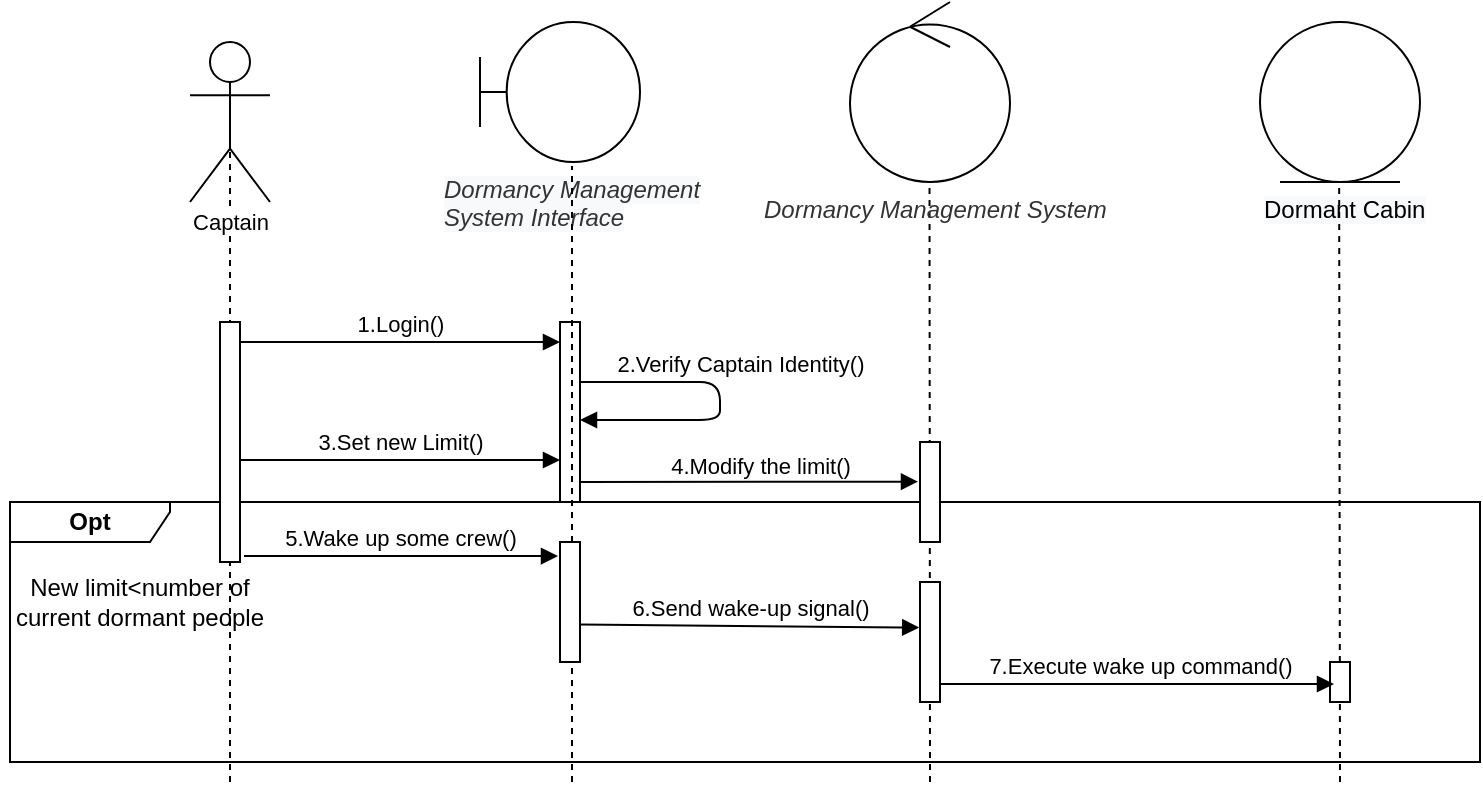 <mxfile version="14.6.13" type="github">
  <diagram id="QwhQ0wD6SPOJ9gZdsYJc" name="Page-1">
    <mxGraphModel dx="1038" dy="585" grid="0" gridSize="10" guides="1" tooltips="1" connect="1" arrows="1" fold="1" page="1" pageScale="1" pageWidth="827" pageHeight="1169" math="0" shadow="0">
      <root>
        <mxCell id="0" />
        <mxCell id="1" parent="0" />
        <mxCell id="nxUDcpF-Gxnw0r5k9RCp-15" value="&lt;b&gt;Opt&lt;/b&gt;" style="shape=umlFrame;whiteSpace=wrap;html=1;width=80;height=20;" vertex="1" parent="1">
          <mxGeometry x="25" y="280" width="735" height="130" as="geometry" />
        </mxCell>
        <mxCell id="nxUDcpF-Gxnw0r5k9RCp-1" value="" style="shape=umlActor;verticalLabelPosition=bottom;verticalAlign=top;html=1;outlineConnect=0;" vertex="1" parent="1">
          <mxGeometry x="115" y="50" width="40" height="80" as="geometry" />
        </mxCell>
        <mxCell id="nxUDcpF-Gxnw0r5k9RCp-2" value="" style="endArrow=none;dashed=1;html=1;entryX=0.5;entryY=0.5;entryDx=0;entryDy=0;entryPerimeter=0;" edge="1" parent="1" target="nxUDcpF-Gxnw0r5k9RCp-1">
          <mxGeometry width="50" height="50" relative="1" as="geometry">
            <mxPoint x="135" y="420" as="sourcePoint" />
            <mxPoint x="170" y="150" as="targetPoint" />
            <Array as="points">
              <mxPoint x="135" y="340" />
            </Array>
          </mxGeometry>
        </mxCell>
        <mxCell id="nxUDcpF-Gxnw0r5k9RCp-54" value="Captain" style="edgeLabel;html=1;align=center;verticalAlign=middle;resizable=0;points=[];" vertex="1" connectable="0" parent="nxUDcpF-Gxnw0r5k9RCp-2">
          <mxGeometry x="0.845" y="4" relative="1" as="geometry">
            <mxPoint x="4" y="24" as="offset" />
          </mxGeometry>
        </mxCell>
        <mxCell id="nxUDcpF-Gxnw0r5k9RCp-3" value="" style="html=1;points=[];perimeter=orthogonalPerimeter;" vertex="1" parent="1">
          <mxGeometry x="130" y="190" width="10" height="120" as="geometry" />
        </mxCell>
        <mxCell id="nxUDcpF-Gxnw0r5k9RCp-5" value="" style="endArrow=none;dashed=1;html=1;startArrow=none;" edge="1" parent="1" source="nxUDcpF-Gxnw0r5k9RCp-18">
          <mxGeometry width="50" height="50" relative="1" as="geometry">
            <mxPoint x="304.76" y="450" as="sourcePoint" />
            <mxPoint x="305" y="50" as="targetPoint" />
          </mxGeometry>
        </mxCell>
        <mxCell id="nxUDcpF-Gxnw0r5k9RCp-6" value="" style="html=1;points=[];perimeter=orthogonalPerimeter;" vertex="1" parent="1">
          <mxGeometry x="300" y="190" width="10" height="90" as="geometry" />
        </mxCell>
        <mxCell id="nxUDcpF-Gxnw0r5k9RCp-7" value="1.Login()" style="html=1;verticalAlign=bottom;endArrow=block;" edge="1" parent="1" target="nxUDcpF-Gxnw0r5k9RCp-6">
          <mxGeometry width="80" relative="1" as="geometry">
            <mxPoint x="140" y="200" as="sourcePoint" />
            <mxPoint x="220" y="200" as="targetPoint" />
          </mxGeometry>
        </mxCell>
        <mxCell id="nxUDcpF-Gxnw0r5k9RCp-8" value="2.Verify Captain Identity()" style="html=1;verticalAlign=bottom;endArrow=block;" edge="1" parent="1" target="nxUDcpF-Gxnw0r5k9RCp-6">
          <mxGeometry x="-0.119" y="10" width="80" relative="1" as="geometry">
            <mxPoint x="310" y="220" as="sourcePoint" />
            <mxPoint x="390" y="200" as="targetPoint" />
            <Array as="points">
              <mxPoint x="380" y="220" />
              <mxPoint x="380" y="239" />
            </Array>
            <mxPoint as="offset" />
          </mxGeometry>
        </mxCell>
        <mxCell id="nxUDcpF-Gxnw0r5k9RCp-9" value="" style="ellipse;shape=umlControl;whiteSpace=wrap;html=1;" vertex="1" parent="1">
          <mxGeometry x="445" y="30" width="80" height="90" as="geometry" />
        </mxCell>
        <mxCell id="nxUDcpF-Gxnw0r5k9RCp-10" value="" style="endArrow=none;dashed=1;html=1;" edge="1" parent="1">
          <mxGeometry width="50" height="50" relative="1" as="geometry">
            <mxPoint x="485" y="420" as="sourcePoint" />
            <mxPoint x="484.76" y="120" as="targetPoint" />
          </mxGeometry>
        </mxCell>
        <mxCell id="nxUDcpF-Gxnw0r5k9RCp-11" value="" style="html=1;points=[];perimeter=orthogonalPerimeter;" vertex="1" parent="1">
          <mxGeometry x="480" y="250" width="10" height="50" as="geometry" />
        </mxCell>
        <mxCell id="nxUDcpF-Gxnw0r5k9RCp-12" value="3.Set new Limit()" style="html=1;verticalAlign=bottom;endArrow=block;" edge="1" parent="1">
          <mxGeometry width="80" relative="1" as="geometry">
            <mxPoint x="140" y="259" as="sourcePoint" />
            <mxPoint x="300" y="259" as="targetPoint" />
          </mxGeometry>
        </mxCell>
        <mxCell id="nxUDcpF-Gxnw0r5k9RCp-16" value="" style="ellipse;shape=umlEntity;whiteSpace=wrap;html=1;" vertex="1" parent="1">
          <mxGeometry x="650" y="40" width="80" height="80" as="geometry" />
        </mxCell>
        <mxCell id="nxUDcpF-Gxnw0r5k9RCp-17" value="" style="shape=umlBoundary;whiteSpace=wrap;html=1;" vertex="1" parent="1">
          <mxGeometry x="260" y="40" width="80" height="70" as="geometry" />
        </mxCell>
        <mxCell id="nxUDcpF-Gxnw0r5k9RCp-18" value="&lt;span style=&quot;color: rgb(51 , 51 , 51) ; font-family: &amp;#34;helvetica&amp;#34; ; font-size: 12px ; font-style: italic ; font-weight: 400 ; letter-spacing: normal ; text-align: center ; text-indent: 0px ; text-transform: none ; word-spacing: 0px ; background-color: rgb(248 , 249 , 250) ; display: inline ; float: none&quot;&gt;Dormancy Management System Interface&lt;/span&gt;" style="text;whiteSpace=wrap;html=1;" vertex="1" parent="1">
          <mxGeometry x="240" y="110" width="140" height="30" as="geometry" />
        </mxCell>
        <mxCell id="nxUDcpF-Gxnw0r5k9RCp-19" value="" style="endArrow=none;dashed=1;html=1;" edge="1" parent="1">
          <mxGeometry width="50" height="50" relative="1" as="geometry">
            <mxPoint x="306" y="420" as="sourcePoint" />
            <mxPoint x="306" y="112" as="targetPoint" />
          </mxGeometry>
        </mxCell>
        <mxCell id="nxUDcpF-Gxnw0r5k9RCp-20" value="&lt;span style=&quot;color: rgb(51 , 51 , 51) ; font-family: &amp;#34;helvetica&amp;#34; ; font-style: italic ; text-align: center&quot;&gt;Dormancy Management System&lt;/span&gt;" style="text;whiteSpace=wrap;html=1;" vertex="1" parent="1">
          <mxGeometry x="400" y="120" width="185" height="30" as="geometry" />
        </mxCell>
        <mxCell id="nxUDcpF-Gxnw0r5k9RCp-21" value="&lt;span style=&quot;color: rgb(0 , 0 , 0) ; font-family: &amp;#34;helvetica&amp;#34; ; font-size: 12px ; font-style: normal ; font-weight: 400 ; letter-spacing: normal ; text-align: center ; text-indent: 0px ; text-transform: none ; word-spacing: 0px ; background-color: rgb(248 , 249 , 250) ; display: inline ; float: none&quot;&gt;Dormant Cabin&lt;/span&gt;" style="text;whiteSpace=wrap;html=1;" vertex="1" parent="1">
          <mxGeometry x="650" y="120" width="110" height="30" as="geometry" />
        </mxCell>
        <mxCell id="nxUDcpF-Gxnw0r5k9RCp-22" value="" style="endArrow=none;dashed=1;html=1;" edge="1" parent="1">
          <mxGeometry width="50" height="50" relative="1" as="geometry">
            <mxPoint x="690" y="420" as="sourcePoint" />
            <mxPoint x="689.58" y="120" as="targetPoint" />
          </mxGeometry>
        </mxCell>
        <mxCell id="nxUDcpF-Gxnw0r5k9RCp-23" value="" style="html=1;points=[];perimeter=orthogonalPerimeter;" vertex="1" parent="1">
          <mxGeometry x="685" y="360" width="10" height="20" as="geometry" />
        </mxCell>
        <mxCell id="nxUDcpF-Gxnw0r5k9RCp-26" value="5.Wake up some crew()" style="html=1;verticalAlign=bottom;endArrow=block;entryX=-0.1;entryY=0.117;entryDx=0;entryDy=0;entryPerimeter=0;" edge="1" parent="1" target="nxUDcpF-Gxnw0r5k9RCp-63">
          <mxGeometry width="80" relative="1" as="geometry">
            <mxPoint x="142" y="307" as="sourcePoint" />
            <mxPoint x="310" y="352" as="targetPoint" />
          </mxGeometry>
        </mxCell>
        <mxCell id="nxUDcpF-Gxnw0r5k9RCp-58" value="4.Modify the limit()" style="html=1;verticalAlign=bottom;endArrow=block;entryX=-0.1;entryY=0.397;entryDx=0;entryDy=0;entryPerimeter=0;" edge="1" parent="1" target="nxUDcpF-Gxnw0r5k9RCp-11">
          <mxGeometry x="0.057" y="-1" width="80" relative="1" as="geometry">
            <mxPoint x="310" y="270" as="sourcePoint" />
            <mxPoint x="470" y="280" as="targetPoint" />
            <mxPoint as="offset" />
          </mxGeometry>
        </mxCell>
        <mxCell id="nxUDcpF-Gxnw0r5k9RCp-63" value="" style="html=1;points=[];perimeter=orthogonalPerimeter;" vertex="1" parent="1">
          <mxGeometry x="300" y="300" width="10" height="60" as="geometry" />
        </mxCell>
        <mxCell id="nxUDcpF-Gxnw0r5k9RCp-60" value="New limit&amp;lt;number of current dormant people" style="text;html=1;strokeColor=none;fillColor=none;align=center;verticalAlign=middle;whiteSpace=wrap;rounded=0;" vertex="1" parent="1">
          <mxGeometry x="20" y="320" width="140" height="20" as="geometry" />
        </mxCell>
        <mxCell id="nxUDcpF-Gxnw0r5k9RCp-64" value="6.Send wake-up signal()" style="html=1;verticalAlign=bottom;endArrow=block;entryX=-0.04;entryY=0.38;entryDx=0;entryDy=0;entryPerimeter=0;exitX=1.5;exitY=0.203;exitDx=0;exitDy=0;exitPerimeter=0;" edge="1" parent="1" target="nxUDcpF-Gxnw0r5k9RCp-71">
          <mxGeometry width="80" relative="1" as="geometry">
            <mxPoint x="310" y="341.27" as="sourcePoint" />
            <mxPoint x="464" y="340" as="targetPoint" />
          </mxGeometry>
        </mxCell>
        <mxCell id="nxUDcpF-Gxnw0r5k9RCp-71" value="" style="html=1;points=[];perimeter=orthogonalPerimeter;" vertex="1" parent="1">
          <mxGeometry x="480" y="320" width="10" height="60" as="geometry" />
        </mxCell>
        <mxCell id="nxUDcpF-Gxnw0r5k9RCp-72" value="7.Execute wake up command()" style="html=1;verticalAlign=bottom;endArrow=block;" edge="1" parent="1">
          <mxGeometry x="0.015" width="80" relative="1" as="geometry">
            <mxPoint x="490" y="371" as="sourcePoint" />
            <mxPoint x="687" y="371" as="targetPoint" />
            <mxPoint as="offset" />
          </mxGeometry>
        </mxCell>
      </root>
    </mxGraphModel>
  </diagram>
</mxfile>

